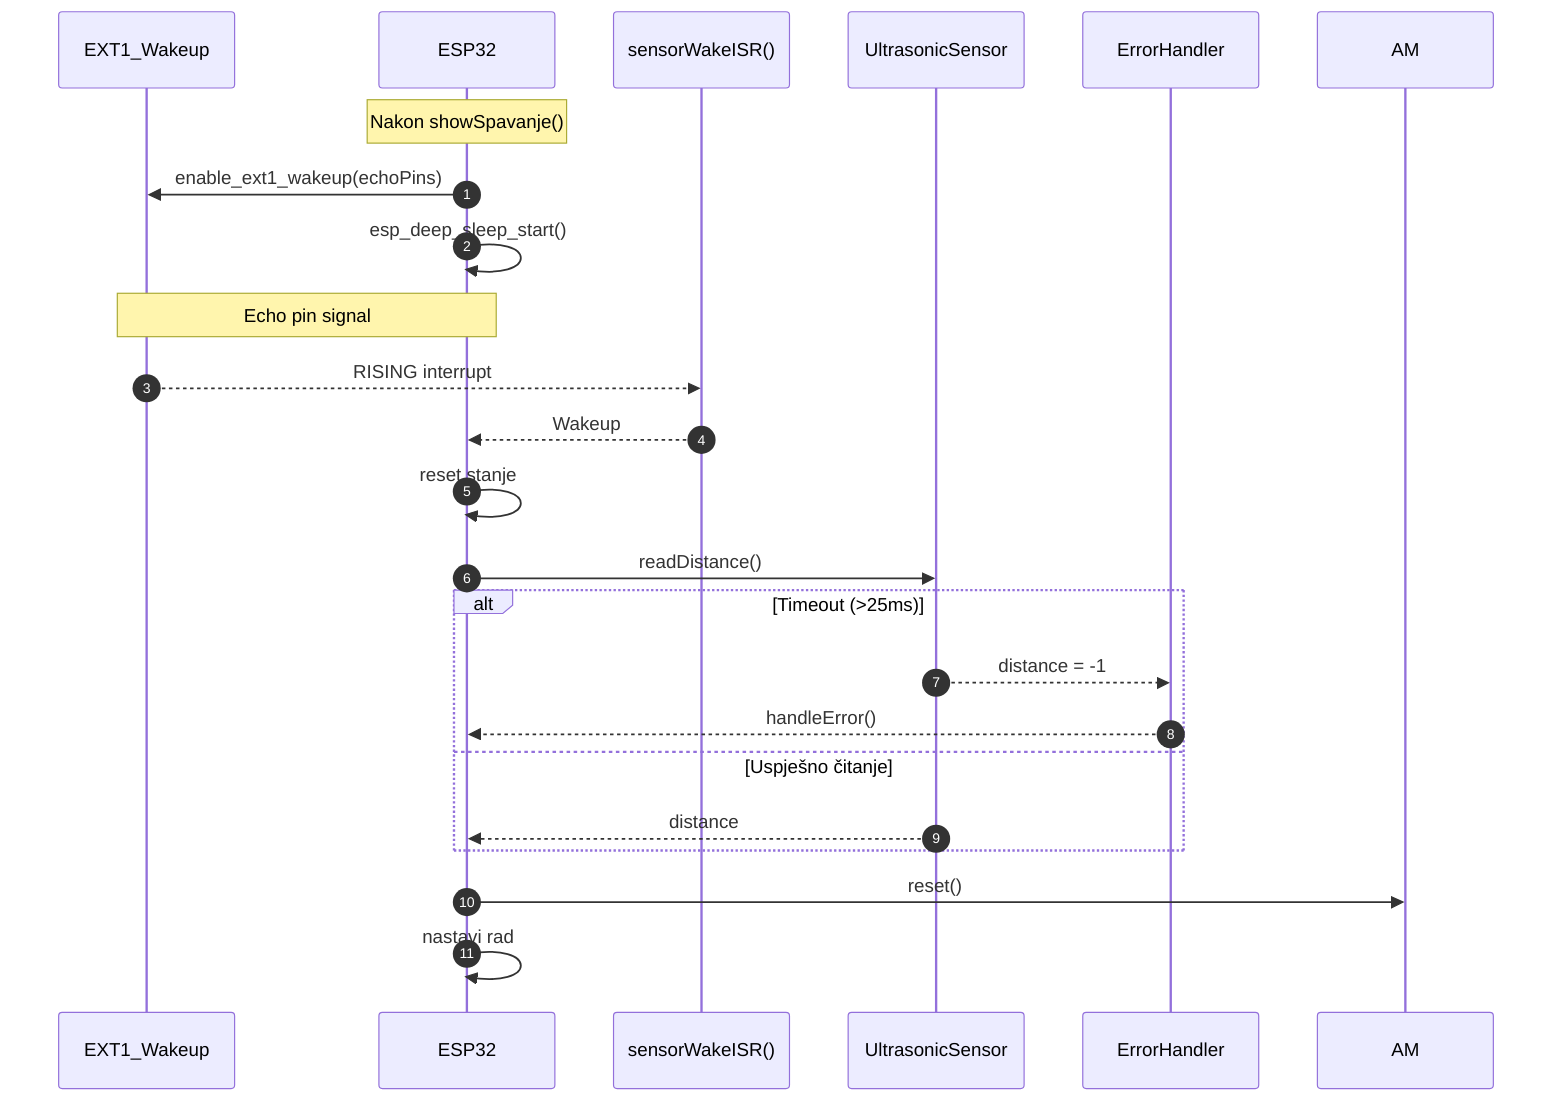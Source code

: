 sequenceDiagram
    autonumber
    participant RTC as EXT1_Wakeup
    participant MCU as ESP32
    participant ISR as sensorWakeISR()
    participant UL as UltrasonicSensor
    participant Err as ErrorHandler

    Note over MCU: Nakon showSpavanje()
    MCU->>RTC: enable_ext1_wakeup(echoPins)
    MCU->>MCU: esp_deep_sleep_start()

    Note over RTC,MCU: Echo pin signal
    RTC-->>ISR: RISING interrupt
    ISR-->>MCU: Wakeup
    MCU->>MCU: reset stanje
    MCU->>UL: readDistance()
    alt Timeout (>25ms)
        UL-->>Err: distance = -1
        Err-->>MCU: handleError()
    else Uspješno čitanje
        UL-->>MCU: distance
    end
    MCU->>AM: reset()
    MCU->>MCU: nastavi rad
